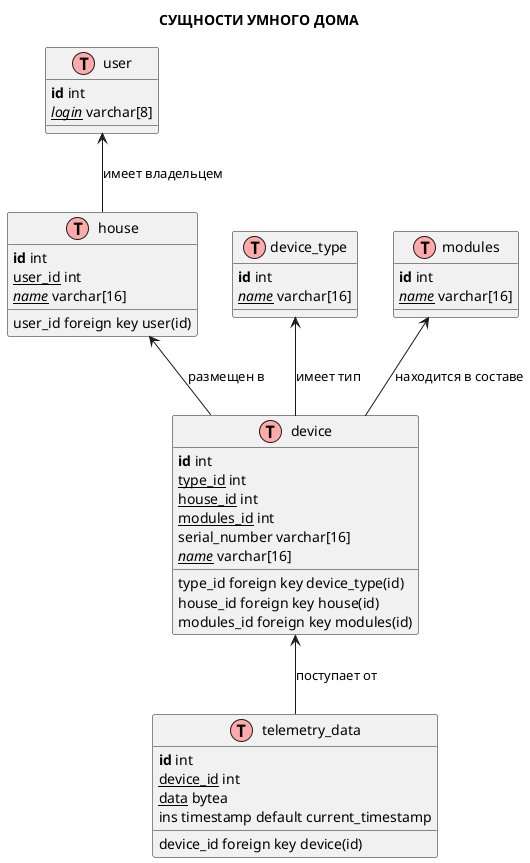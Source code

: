 @startuml
title СУЩНОСТИ УМНОГО ДОМА
'SHE 1.0 - smart house entities
'см. entities.sql

!define Table(name) class name as "name" << (T,#FFAAAA) >>
'bold - primary key sql constraint
!define primary(x) <b>x</b>
'italic - unique key sql constraint
!define unique(x) <i>x</i>
'underlined - not null sql constraint
!define nnull(x) <u>x</u>

Table(user) {
  primary(id) int
  nnull(unique(login)) varchar[8]
}

Table(house) {
  primary(id) int
  nnull(user_id) int
  nnull(unique(name)) varchar[16]
  user_id foreign key user(id)
}


Table(device_type) {
  primary(id) int
  nnull(unique(name)) varchar[16]
}

Table(device) {
  primary(id) int
  nnull(type_id) int
  nnull(house_id) int
  nnull(modules_id) int
  serial_number varchar[16]
  nnull(unique(name)) varchar[16]
  type_id foreign key device_type(id)
  house_id foreign key house(id)
  modules_id foreign key modules(id)
}

Table(modules) {
  primary(id) int
  nnull(unique(name)) varchar[16]
}

Table(telemetry_data) {
  primary(id) int
  nnull(device_id) int
  nnull(data) bytea
  ins timestamp default current_timestamp
  device_id foreign key device(id)
}

user <-- house: имеет владельцем
house <-- device: размещен в
device_type <-- device: имеет тип
modules <-- device: находится в составе
device <-- telemetry_data: поступает от

@enduml